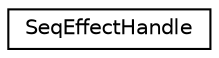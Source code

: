digraph G
{
  edge [fontname="Helvetica",fontsize="10",labelfontname="Helvetica",labelfontsize="10"];
  node [fontname="Helvetica",fontsize="10",shape=record];
  rankdir=LR;
  Node1 [label="SeqEffectHandle",height=0.2,width=0.4,color="black", fillcolor="white", style="filled",URL="$d5/d8e/structSeqEffectHandle.html"];
}
